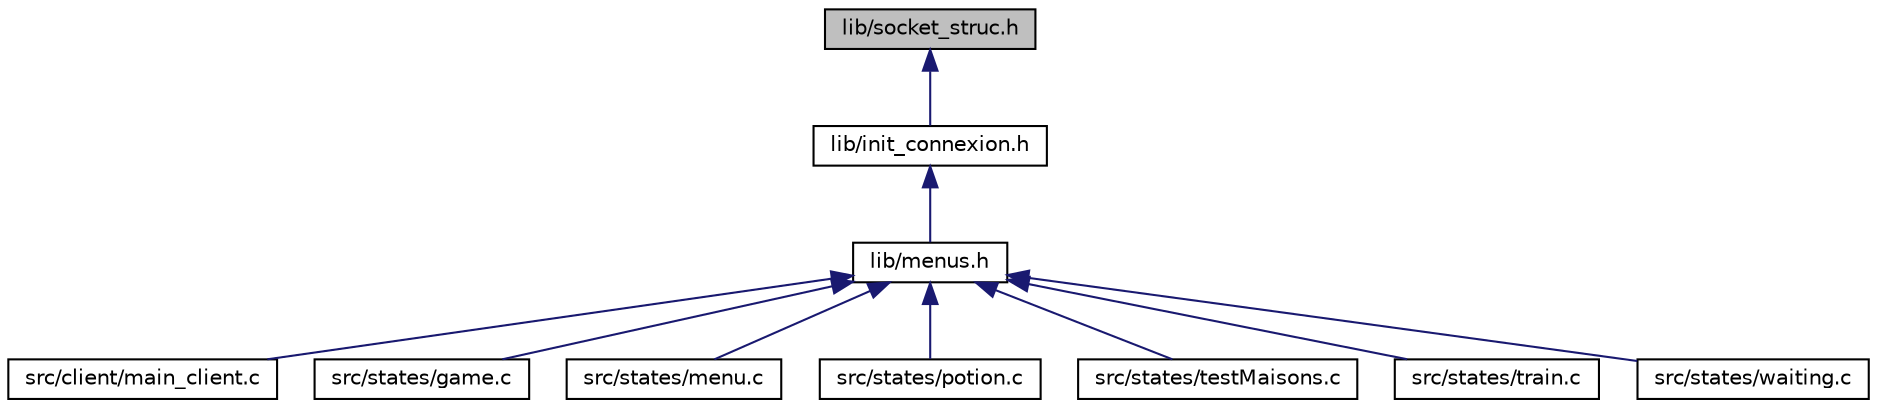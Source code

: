 digraph "lib/socket_struc.h"
{
 // LATEX_PDF_SIZE
  edge [fontname="Helvetica",fontsize="10",labelfontname="Helvetica",labelfontsize="10"];
  node [fontname="Helvetica",fontsize="10",shape=record];
  Node1 [label="lib/socket_struc.h",height=0.2,width=0.4,color="black", fillcolor="grey75", style="filled", fontcolor="black",tooltip="Structure envoyé par les clients au serveur."];
  Node1 -> Node2 [dir="back",color="midnightblue",fontsize="10",style="solid"];
  Node2 [label="lib/init_connexion.h",height=0.2,width=0.4,color="black", fillcolor="white", style="filled",URL="$init__connexion_8h.html",tooltip="Header de init_connexion.c."];
  Node2 -> Node3 [dir="back",color="midnightblue",fontsize="10",style="solid"];
  Node3 [label="lib/menus.h",height=0.2,width=0.4,color="black", fillcolor="white", style="filled",URL="$menus_8h.html",tooltip="Header commun aux différents statuts du jeu."];
  Node3 -> Node4 [dir="back",color="midnightblue",fontsize="10",style="solid"];
  Node4 [label="src/client/main_client.c",height=0.2,width=0.4,color="black", fillcolor="white", style="filled",URL="$main__client_8c.html",tooltip="Fonction principale du jeu."];
  Node3 -> Node5 [dir="back",color="midnightblue",fontsize="10",style="solid"];
  Node5 [label="src/states/game.c",height=0.2,width=0.4,color="black", fillcolor="white", style="filled",URL="$game_8c.html",tooltip="Déroulement du jeu dans l'état GAME."];
  Node3 -> Node6 [dir="back",color="midnightblue",fontsize="10",style="solid"];
  Node6 [label="src/states/menu.c",height=0.2,width=0.4,color="black", fillcolor="white", style="filled",URL="$menu_8c.html",tooltip="Déroulement du jeu dans l'état HOME."];
  Node3 -> Node7 [dir="back",color="midnightblue",fontsize="10",style="solid"];
  Node7 [label="src/states/potion.c",height=0.2,width=0.4,color="black", fillcolor="white", style="filled",URL="$potion_8c.html",tooltip="Menu de création de potions."];
  Node3 -> Node8 [dir="back",color="midnightblue",fontsize="10",style="solid"];
  Node8 [label="src/states/testMaisons.c",height=0.2,width=0.4,color="black", fillcolor="white", style="filled",URL="$testMaisons_8c.html",tooltip="Déroulement du jeu dans l'état TEST_M."];
  Node3 -> Node9 [dir="back",color="midnightblue",fontsize="10",style="solid"];
  Node9 [label="src/states/train.c",height=0.2,width=0.4,color="black", fillcolor="white", style="filled",URL="$train_8c.html",tooltip="Déroulement du jeu dans l'état TRAIN."];
  Node3 -> Node10 [dir="back",color="midnightblue",fontsize="10",style="solid"];
  Node10 [label="src/states/waiting.c",height=0.2,width=0.4,color="black", fillcolor="white", style="filled",URL="$waiting_8c.html",tooltip="Déroulement du jeu dans l'état WAITING."];
}
